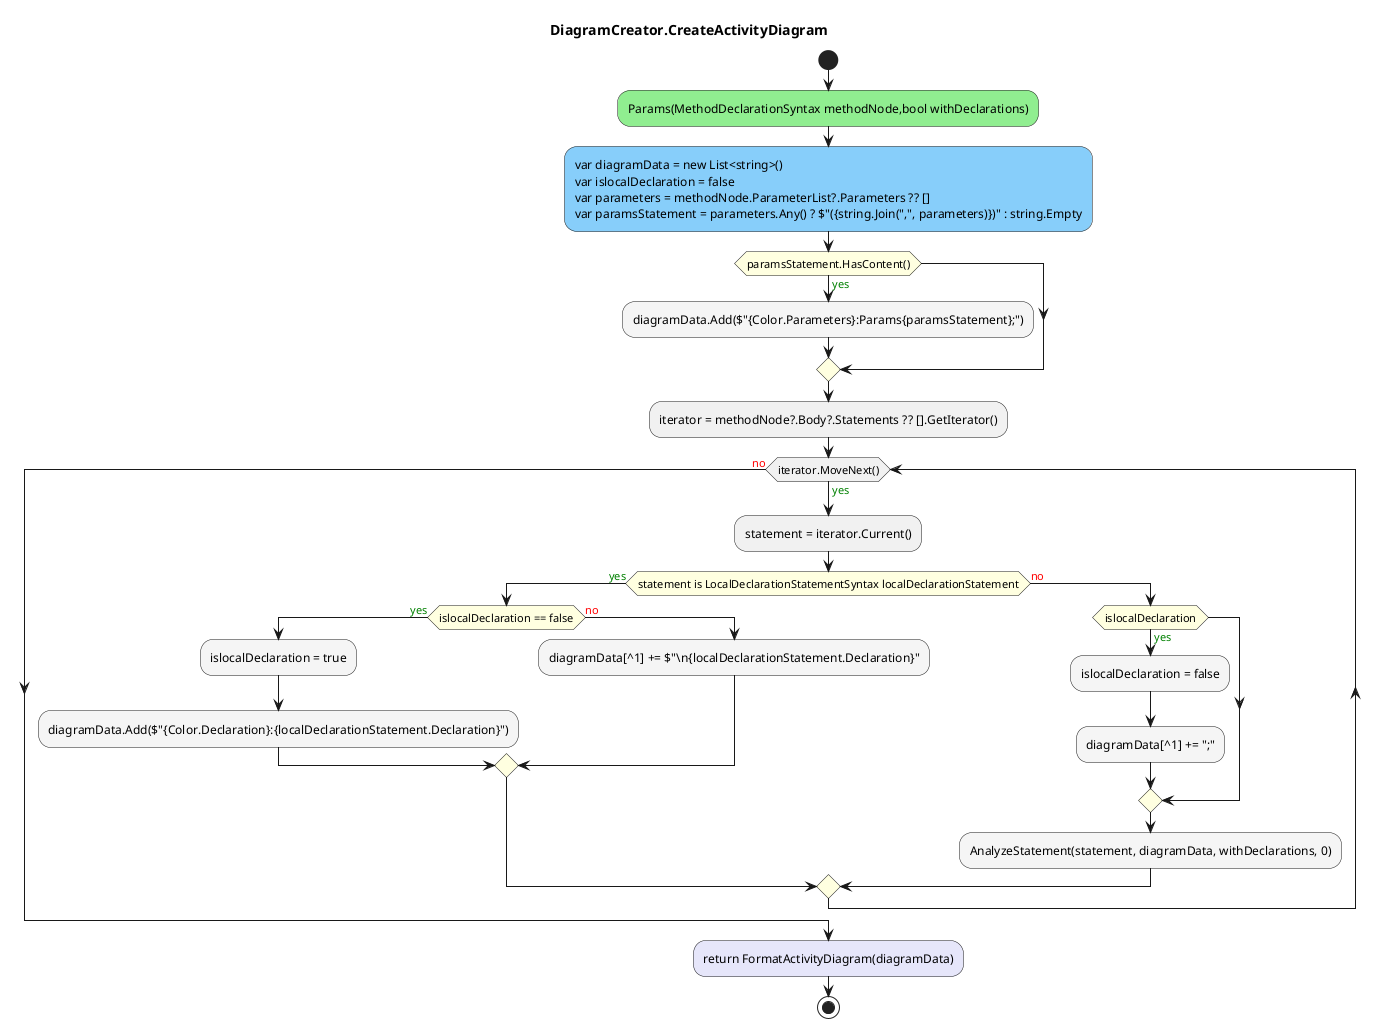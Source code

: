 @startuml DiagramCreator.CreateActivityDiagram
title DiagramCreator.CreateActivityDiagram
start
#LightGreen:Params(MethodDeclarationSyntax methodNode,bool withDeclarations);
#LightSkyBlue:var diagramData = new List<string>()\nvar islocalDeclaration = false\nvar parameters = methodNode.ParameterList?.Parameters ?? []\nvar paramsStatement = parameters.Any() ? $"({string.Join(",", parameters)})" : string.Empty;
#LightYellow:if (paramsStatement.HasContent()) then (<color:green>yes)
  #WhiteSmoke:diagramData.Add($"{Color.Parameters}:Params{paramsStatement};");
endif
:iterator = methodNode?.Body?.Statements ?? [].GetIterator();
while (iterator.MoveNext()) is (<color:green>yes)
  :statement = iterator.Current();
    #LightYellow:if (statement is LocalDeclarationStatementSyntax localDeclarationStatement) then (<color:green>yes)
      #LightYellow:if (islocalDeclaration == false) then (<color:green>yes)
        #WhiteSmoke:islocalDeclaration = true;
        #WhiteSmoke:diagramData.Add($"{Color.Declaration}:{localDeclarationStatement.Declaration}");
        else (<color:red>no)
          #WhiteSmoke:diagramData[^1] += $"\\n{localDeclarationStatement.Declaration}";
      endif
      else (<color:red>no)
        #LightYellow:if (islocalDeclaration) then (<color:green>yes)
          #WhiteSmoke:islocalDeclaration = false;
          #WhiteSmoke:diagramData[^1] += ";";
        endif
        #WhiteSmoke:AnalyzeStatement(statement, diagramData, withDeclarations, 0);
    endif
endwhile (<color:red>no)
#Lavender:return FormatActivityDiagram(diagramData);
stop
@enduml
